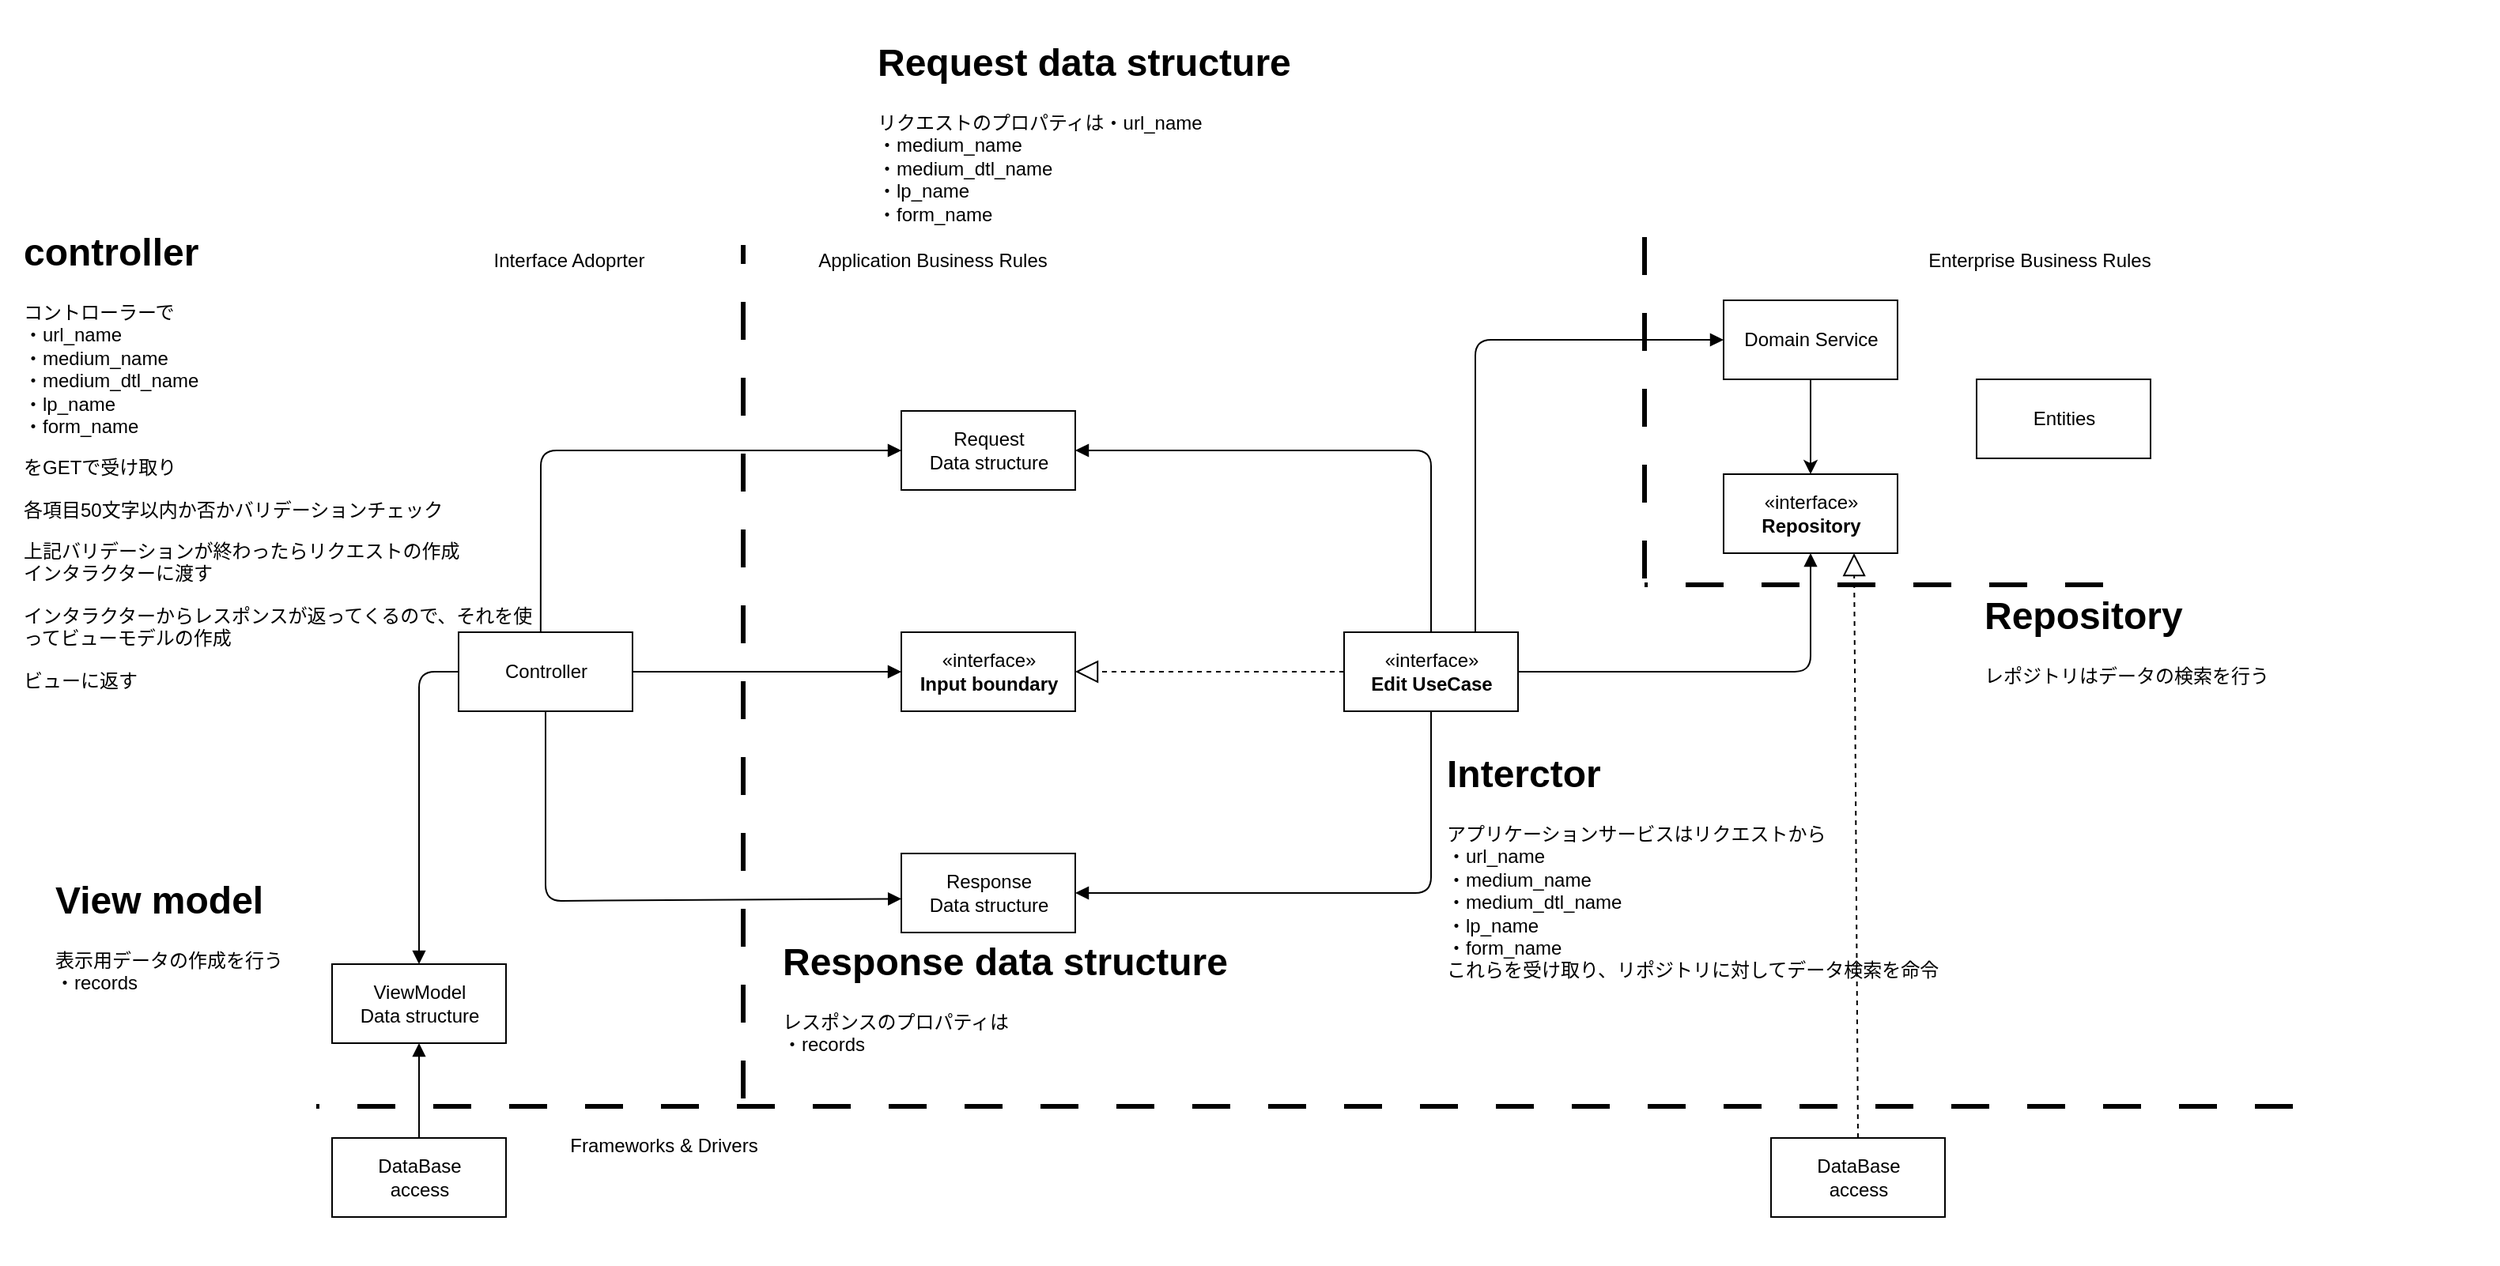 <mxfile>
    <diagram id="oEE3vnFGrzKLfp8lLdis" name="index">
        <mxGraphModel dx="2347" dy="597" grid="1" gridSize="10" guides="1" tooltips="1" connect="1" arrows="1" fold="1" page="1" pageScale="1" pageWidth="827" pageHeight="1169" math="0" shadow="0">
            <root>
                <mxCell id="0"/>
                <mxCell id="1" parent="0"/>
                <mxCell id="98ZSfpSxamY-V3ixFkOB-39" value="" style="rounded=0;whiteSpace=wrap;html=1;strokeColor=none;" parent="1" vertex="1">
                    <mxGeometry x="-200" y="80" width="1500" height="800" as="geometry"/>
                </mxCell>
                <mxCell id="98ZSfpSxamY-V3ixFkOB-40" value="Controller" style="html=1;" parent="1" vertex="1">
                    <mxGeometry x="90" y="480" width="110" height="50" as="geometry"/>
                </mxCell>
                <mxCell id="98ZSfpSxamY-V3ixFkOB-41" value="«interface»&lt;br&gt;&lt;b&gt;Input boundary&lt;/b&gt;" style="html=1;" parent="1" vertex="1">
                    <mxGeometry x="370" y="480" width="110" height="50" as="geometry"/>
                </mxCell>
                <mxCell id="98ZSfpSxamY-V3ixFkOB-42" value="Request&lt;br&gt;Data structure" style="html=1;" parent="1" vertex="1">
                    <mxGeometry x="370" y="340" width="110" height="50" as="geometry"/>
                </mxCell>
                <mxCell id="98ZSfpSxamY-V3ixFkOB-43" value="Response&lt;br&gt;Data structure" style="html=1;" parent="1" vertex="1">
                    <mxGeometry x="370" y="620" width="110" height="50" as="geometry"/>
                </mxCell>
                <mxCell id="98ZSfpSxamY-V3ixFkOB-44" value="" style="html=1;verticalAlign=bottom;labelBackgroundColor=none;endArrow=block;endFill=1;exitX=0.472;exitY=0.007;exitDx=0;exitDy=0;exitPerimeter=0;entryX=0;entryY=0.5;entryDx=0;entryDy=0;" parent="1" source="98ZSfpSxamY-V3ixFkOB-40" target="98ZSfpSxamY-V3ixFkOB-42" edge="1">
                    <mxGeometry width="160" relative="1" as="geometry">
                        <mxPoint x="380" y="500" as="sourcePoint"/>
                        <mxPoint x="540" y="500" as="targetPoint"/>
                        <Array as="points">
                            <mxPoint x="142" y="365"/>
                        </Array>
                    </mxGeometry>
                </mxCell>
                <mxCell id="98ZSfpSxamY-V3ixFkOB-45" value="" style="html=1;verticalAlign=bottom;labelBackgroundColor=none;endArrow=block;endFill=1;entryX=1;entryY=0.5;entryDx=0;entryDy=0;" parent="1" source="98ZSfpSxamY-V3ixFkOB-76" target="98ZSfpSxamY-V3ixFkOB-42" edge="1">
                    <mxGeometry width="160" relative="1" as="geometry">
                        <mxPoint x="705" y="480" as="sourcePoint"/>
                        <mxPoint x="480" y="500" as="targetPoint"/>
                        <Array as="points">
                            <mxPoint x="705" y="365"/>
                        </Array>
                    </mxGeometry>
                </mxCell>
                <mxCell id="98ZSfpSxamY-V3ixFkOB-46" value="" style="html=1;verticalAlign=bottom;labelBackgroundColor=none;endArrow=block;endFill=1;exitX=0.5;exitY=1;exitDx=0;exitDy=0;entryX=0.001;entryY=0.574;entryDx=0;entryDy=0;entryPerimeter=0;" parent="1" source="98ZSfpSxamY-V3ixFkOB-40" target="98ZSfpSxamY-V3ixFkOB-43" edge="1">
                    <mxGeometry width="160" relative="1" as="geometry">
                        <mxPoint x="320" y="500" as="sourcePoint"/>
                        <mxPoint x="480" y="500" as="targetPoint"/>
                        <Array as="points">
                            <mxPoint x="145" y="650"/>
                        </Array>
                    </mxGeometry>
                </mxCell>
                <mxCell id="98ZSfpSxamY-V3ixFkOB-47" value="" style="html=1;verticalAlign=bottom;labelBackgroundColor=none;endArrow=block;endFill=1;entryX=1;entryY=0.5;entryDx=0;entryDy=0;" parent="1" source="98ZSfpSxamY-V3ixFkOB-76" target="98ZSfpSxamY-V3ixFkOB-43" edge="1">
                    <mxGeometry width="160" relative="1" as="geometry">
                        <mxPoint x="705" y="530" as="sourcePoint"/>
                        <mxPoint x="470" y="550" as="targetPoint"/>
                        <Array as="points">
                            <mxPoint x="705" y="645"/>
                        </Array>
                    </mxGeometry>
                </mxCell>
                <mxCell id="98ZSfpSxamY-V3ixFkOB-48" value="" style="html=1;verticalAlign=bottom;labelBackgroundColor=none;endArrow=block;endFill=1;" parent="1" source="98ZSfpSxamY-V3ixFkOB-40" target="98ZSfpSxamY-V3ixFkOB-41" edge="1">
                    <mxGeometry width="160" relative="1" as="geometry">
                        <mxPoint x="310" y="550" as="sourcePoint"/>
                        <mxPoint x="470" y="550" as="targetPoint"/>
                    </mxGeometry>
                </mxCell>
                <mxCell id="98ZSfpSxamY-V3ixFkOB-49" value="" style="endArrow=block;dashed=1;endFill=0;endSize=12;html=1;entryX=1;entryY=0.5;entryDx=0;entryDy=0;" parent="1" source="98ZSfpSxamY-V3ixFkOB-76" target="98ZSfpSxamY-V3ixFkOB-41" edge="1">
                    <mxGeometry width="160" relative="1" as="geometry">
                        <mxPoint x="650" y="505" as="sourcePoint"/>
                        <mxPoint x="470" y="550" as="targetPoint"/>
                    </mxGeometry>
                </mxCell>
                <mxCell id="98ZSfpSxamY-V3ixFkOB-50" value="" style="endArrow=none;startArrow=none;endFill=0;startFill=0;endSize=8;html=1;verticalAlign=bottom;labelBackgroundColor=none;strokeWidth=3;dashed=1;dashPattern=8 8;" parent="1" edge="1">
                    <mxGeometry width="160" relative="1" as="geometry">
                        <mxPoint x="270" y="775" as="sourcePoint"/>
                        <mxPoint x="270" y="235" as="targetPoint"/>
                    </mxGeometry>
                </mxCell>
                <mxCell id="98ZSfpSxamY-V3ixFkOB-51" value="" style="endArrow=none;startArrow=none;endFill=0;startFill=0;endSize=8;html=1;verticalAlign=bottom;labelBackgroundColor=none;strokeWidth=3;dashed=1;dashPattern=8 8;" parent="1" edge="1">
                    <mxGeometry width="160" relative="1" as="geometry">
                        <mxPoint x="1250" y="780" as="sourcePoint"/>
                        <mxPoint y="780" as="targetPoint"/>
                    </mxGeometry>
                </mxCell>
                <mxCell id="98ZSfpSxamY-V3ixFkOB-52" value="" style="endArrow=none;startArrow=none;endFill=0;startFill=0;endSize=8;html=1;verticalAlign=bottom;labelBackgroundColor=none;strokeWidth=3;dashed=1;dashPattern=8 8;" parent="1" edge="1">
                    <mxGeometry width="160" relative="1" as="geometry">
                        <mxPoint x="840" y="230" as="sourcePoint"/>
                        <mxPoint x="840" y="460" as="targetPoint"/>
                    </mxGeometry>
                </mxCell>
                <mxCell id="98ZSfpSxamY-V3ixFkOB-53" value="" style="endArrow=none;startArrow=none;endFill=0;startFill=0;endSize=8;html=1;verticalAlign=bottom;labelBackgroundColor=none;strokeWidth=3;dashed=1;dashPattern=8 8;" parent="1" edge="1">
                    <mxGeometry width="160" relative="1" as="geometry">
                        <mxPoint x="1130" y="450" as="sourcePoint"/>
                        <mxPoint x="840" y="450" as="targetPoint"/>
                    </mxGeometry>
                </mxCell>
                <mxCell id="98ZSfpSxamY-V3ixFkOB-54" value="«interface»&lt;br&gt;&lt;b&gt;Repository&lt;/b&gt;" style="html=1;" parent="1" vertex="1">
                    <mxGeometry x="890" y="380" width="110" height="50" as="geometry"/>
                </mxCell>
                <mxCell id="98ZSfpSxamY-V3ixFkOB-55" value="Entities" style="html=1;" parent="1" vertex="1">
                    <mxGeometry x="1050" y="320" width="110" height="50" as="geometry"/>
                </mxCell>
                <mxCell id="98ZSfpSxamY-V3ixFkOB-56" value="Domain Service" style="html=1;" parent="1" vertex="1">
                    <mxGeometry x="890" y="270" width="110" height="50" as="geometry"/>
                </mxCell>
                <mxCell id="98ZSfpSxamY-V3ixFkOB-57" value="" style="html=1;verticalAlign=bottom;labelBackgroundColor=none;endArrow=block;endFill=1;entryX=0.5;entryY=1;entryDx=0;entryDy=0;" parent="1" source="98ZSfpSxamY-V3ixFkOB-76" target="98ZSfpSxamY-V3ixFkOB-54" edge="1">
                    <mxGeometry width="160" relative="1" as="geometry">
                        <mxPoint x="760" y="505" as="sourcePoint"/>
                        <mxPoint x="870" y="560" as="targetPoint"/>
                        <Array as="points">
                            <mxPoint x="945" y="505"/>
                        </Array>
                    </mxGeometry>
                </mxCell>
                <mxCell id="98ZSfpSxamY-V3ixFkOB-59" value="DataBase&lt;br&gt;access" style="html=1;" parent="1" vertex="1">
                    <mxGeometry x="920" y="800" width="110" height="50" as="geometry"/>
                </mxCell>
                <mxCell id="98ZSfpSxamY-V3ixFkOB-60" value="" style="endArrow=block;dashed=1;endFill=0;endSize=12;html=1;entryX=0.75;entryY=1;entryDx=0;entryDy=0;exitX=0.5;exitY=0;exitDx=0;exitDy=0;" parent="1" source="98ZSfpSxamY-V3ixFkOB-59" target="98ZSfpSxamY-V3ixFkOB-54" edge="1">
                    <mxGeometry width="160" relative="1" as="geometry">
                        <mxPoint x="660.0" y="515" as="sourcePoint"/>
                        <mxPoint x="490.0" y="515" as="targetPoint"/>
                    </mxGeometry>
                </mxCell>
                <mxCell id="98ZSfpSxamY-V3ixFkOB-61" value="ViewModel&lt;br&gt;Data structure" style="html=1;" parent="1" vertex="1">
                    <mxGeometry x="10" y="690" width="110" height="50" as="geometry"/>
                </mxCell>
                <mxCell id="98ZSfpSxamY-V3ixFkOB-62" value="" style="html=1;verticalAlign=bottom;labelBackgroundColor=none;endArrow=block;endFill=1;exitX=0;exitY=0.5;exitDx=0;exitDy=0;entryX=0.5;entryY=0;entryDx=0;entryDy=0;" parent="1" source="98ZSfpSxamY-V3ixFkOB-40" target="98ZSfpSxamY-V3ixFkOB-61" edge="1">
                    <mxGeometry width="160" relative="1" as="geometry">
                        <mxPoint x="210" y="515" as="sourcePoint"/>
                        <mxPoint x="380" y="515" as="targetPoint"/>
                        <Array as="points">
                            <mxPoint x="65" y="505"/>
                        </Array>
                    </mxGeometry>
                </mxCell>
                <mxCell id="98ZSfpSxamY-V3ixFkOB-63" value="DataBase&lt;br&gt;access" style="html=1;" parent="1" vertex="1">
                    <mxGeometry x="10" y="800" width="110" height="50" as="geometry"/>
                </mxCell>
                <mxCell id="98ZSfpSxamY-V3ixFkOB-64" value="" style="html=1;verticalAlign=bottom;labelBackgroundColor=none;endArrow=block;endFill=1;exitX=0.5;exitY=0;exitDx=0;exitDy=0;" parent="1" source="98ZSfpSxamY-V3ixFkOB-63" target="98ZSfpSxamY-V3ixFkOB-61" edge="1">
                    <mxGeometry width="160" relative="1" as="geometry">
                        <mxPoint x="210" y="515" as="sourcePoint"/>
                        <mxPoint x="380" y="515" as="targetPoint"/>
                    </mxGeometry>
                </mxCell>
                <mxCell id="98ZSfpSxamY-V3ixFkOB-65" value="Enterprise Business Rules" style="text;html=1;strokeColor=none;fillColor=none;align=center;verticalAlign=middle;whiteSpace=wrap;rounded=0;" parent="1" vertex="1">
                    <mxGeometry x="1010" y="230" width="160" height="30" as="geometry"/>
                </mxCell>
                <mxCell id="98ZSfpSxamY-V3ixFkOB-66" value="Application Business Rules" style="text;html=1;strokeColor=none;fillColor=none;align=center;verticalAlign=middle;whiteSpace=wrap;rounded=0;" parent="1" vertex="1">
                    <mxGeometry x="310" y="230" width="160" height="30" as="geometry"/>
                </mxCell>
                <mxCell id="98ZSfpSxamY-V3ixFkOB-67" value="Interface Adoprter" style="text;html=1;strokeColor=none;fillColor=none;align=center;verticalAlign=middle;whiteSpace=wrap;rounded=0;" parent="1" vertex="1">
                    <mxGeometry x="80" y="230" width="160" height="30" as="geometry"/>
                </mxCell>
                <mxCell id="98ZSfpSxamY-V3ixFkOB-68" value="Frameworks &amp;amp; Drivers" style="text;html=1;strokeColor=none;fillColor=none;align=center;verticalAlign=middle;whiteSpace=wrap;rounded=0;" parent="1" vertex="1">
                    <mxGeometry x="140" y="790" width="160" height="30" as="geometry"/>
                </mxCell>
                <mxCell id="98ZSfpSxamY-V3ixFkOB-69" value="&lt;h1&gt;controller&lt;/h1&gt;&lt;p&gt;コントローラーで&lt;br&gt;・url_name&lt;br&gt;・medium_name&lt;br&gt;・medium_dtl_name&lt;br&gt;・lp_name&lt;br&gt;・form_name&lt;span style=&quot;background-color: initial;&quot;&gt;&lt;br&gt;&lt;/span&gt;&lt;/p&gt;&lt;p&gt;&lt;span style=&quot;background-color: initial;&quot;&gt;をGETで受け取り&lt;/span&gt;&lt;/p&gt;&lt;p&gt;各項目50文字以内か否かバリデーションチェック&lt;/p&gt;&lt;p&gt;上記バリデーションが終わったらリクエストの作成&lt;br&gt;インタラクターに渡す&lt;/p&gt;&lt;p&gt;インタラクターからレスポンスが返ってくるので、それを使ってビューモデルの作成&lt;br&gt;&lt;/p&gt;&lt;p&gt;ビューに返す&lt;/p&gt;" style="text;html=1;strokeColor=none;fillColor=none;spacing=5;spacingTop=-20;whiteSpace=wrap;overflow=hidden;rounded=0;" parent="1" vertex="1">
                    <mxGeometry x="-190" y="220" width="330" height="320" as="geometry"/>
                </mxCell>
                <mxCell id="98ZSfpSxamY-V3ixFkOB-70" value="&lt;h1&gt;Request data structure&lt;/h1&gt;&lt;div&gt;リクエストのプロパティは&lt;span style=&quot;background-color: initial;&quot;&gt;・url_name&lt;/span&gt;&lt;/div&gt;&lt;div&gt;&lt;span style=&quot;background-color: initial;&quot;&gt;・medium_name&lt;/span&gt;&lt;/div&gt;&lt;div&gt;&lt;span style=&quot;background-color: initial;&quot;&gt;・medium_dtl_name&lt;/span&gt;&lt;/div&gt;&lt;div&gt;&lt;span style=&quot;background-color: initial;&quot;&gt;・lp_name&lt;/span&gt;&lt;/div&gt;&lt;div&gt;&lt;span style=&quot;background-color: initial;&quot;&gt;・form_name&lt;/span&gt;&lt;/div&gt;" style="text;html=1;strokeColor=none;fillColor=none;spacing=5;spacingTop=-20;whiteSpace=wrap;overflow=hidden;rounded=0;" parent="1" vertex="1">
                    <mxGeometry x="350" y="100" width="310" height="140" as="geometry"/>
                </mxCell>
                <mxCell id="98ZSfpSxamY-V3ixFkOB-71" value="&lt;h1&gt;Response data structure&lt;/h1&gt;&lt;div&gt;レスポンスのプロパティは&lt;/div&gt;&lt;div&gt;・records&lt;/div&gt;" style="text;html=1;strokeColor=none;fillColor=none;spacing=5;spacingTop=-20;whiteSpace=wrap;overflow=hidden;rounded=0;" parent="1" vertex="1">
                    <mxGeometry x="290" y="669" width="310" height="121" as="geometry"/>
                </mxCell>
                <mxCell id="98ZSfpSxamY-V3ixFkOB-72" value="&lt;h1&gt;Interctor&lt;/h1&gt;&lt;div&gt;アプリケーションサービスはリクエストから&lt;/div&gt;&lt;div&gt;&lt;div style=&quot;border-color: var(--border-color);&quot;&gt;・url_name&lt;/div&gt;&lt;/div&gt;&lt;div style=&quot;border-color: var(--border-color);&quot;&gt;・medium_name&lt;/div&gt;&lt;div style=&quot;border-color: var(--border-color);&quot;&gt;・medium_dtl_name&lt;/div&gt;&lt;div style=&quot;border-color: var(--border-color);&quot;&gt;・lp_name&lt;/div&gt;&lt;div style=&quot;border-color: var(--border-color);&quot;&gt;・form_name&lt;/div&gt;&lt;div&gt;これらを受け取り、リポジトリに対してデータ検索を命令&lt;/div&gt;" style="text;html=1;strokeColor=none;fillColor=none;spacing=5;spacingTop=-20;whiteSpace=wrap;overflow=hidden;rounded=0;" parent="1" vertex="1">
                    <mxGeometry x="710" y="550" width="330" height="150" as="geometry"/>
                </mxCell>
                <mxCell id="98ZSfpSxamY-V3ixFkOB-74" value="&lt;h1&gt;Repository&lt;/h1&gt;&lt;div&gt;レポジトリはデータの検索を行う&lt;/div&gt;" style="text;html=1;strokeColor=none;fillColor=none;spacing=5;spacingTop=-20;whiteSpace=wrap;overflow=hidden;rounded=0;" parent="1" vertex="1">
                    <mxGeometry x="1050" y="450" width="330" height="170" as="geometry"/>
                </mxCell>
                <mxCell id="98ZSfpSxamY-V3ixFkOB-75" value="&lt;h1&gt;View model&lt;/h1&gt;&lt;div&gt;表示用データの作成を行う&lt;/div&gt;&lt;div&gt;・records&lt;/div&gt;" style="text;html=1;strokeColor=none;fillColor=none;spacing=5;spacingTop=-20;whiteSpace=wrap;overflow=hidden;rounded=0;" parent="1" vertex="1">
                    <mxGeometry x="-170" y="630" width="310" height="130" as="geometry"/>
                </mxCell>
                <mxCell id="98ZSfpSxamY-V3ixFkOB-76" value="«interface»&lt;br&gt;&lt;b&gt;Edit UseCase&lt;/b&gt;" style="html=1;" parent="1" vertex="1">
                    <mxGeometry x="650" y="480" width="110" height="50" as="geometry"/>
                </mxCell>
                <mxCell id="98ZSfpSxamY-V3ixFkOB-77" value="" style="endArrow=classic;html=1;" parent="1" source="98ZSfpSxamY-V3ixFkOB-56" target="98ZSfpSxamY-V3ixFkOB-54" edge="1">
                    <mxGeometry width="50" height="50" relative="1" as="geometry">
                        <mxPoint x="490" y="560" as="sourcePoint"/>
                        <mxPoint x="540" y="510" as="targetPoint"/>
                    </mxGeometry>
                </mxCell>
                <mxCell id="2" value="" style="html=1;verticalAlign=bottom;labelBackgroundColor=none;endArrow=block;endFill=1;" edge="1" parent="1" target="98ZSfpSxamY-V3ixFkOB-56">
                    <mxGeometry width="160" relative="1" as="geometry">
                        <mxPoint x="733" y="480" as="sourcePoint"/>
                        <mxPoint x="890" y="295" as="targetPoint"/>
                        <Array as="points">
                            <mxPoint x="733" y="295"/>
                        </Array>
                    </mxGeometry>
                </mxCell>
            </root>
        </mxGraphModel>
    </diagram>
</mxfile>
